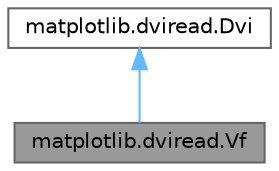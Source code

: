 digraph "matplotlib.dviread.Vf"
{
 // LATEX_PDF_SIZE
  bgcolor="transparent";
  edge [fontname=Helvetica,fontsize=10,labelfontname=Helvetica,labelfontsize=10];
  node [fontname=Helvetica,fontsize=10,shape=box,height=0.2,width=0.4];
  Node1 [id="Node000001",label="matplotlib.dviread.Vf",height=0.2,width=0.4,color="gray40", fillcolor="grey60", style="filled", fontcolor="black",tooltip=" "];
  Node2 -> Node1 [id="edge2_Node000001_Node000002",dir="back",color="steelblue1",style="solid",tooltip=" "];
  Node2 [id="Node000002",label="matplotlib.dviread.Dvi",height=0.2,width=0.4,color="gray40", fillcolor="white", style="filled",URL="$d9/dba/classmatplotlib_1_1dviread_1_1Dvi.html",tooltip=" "];
}
